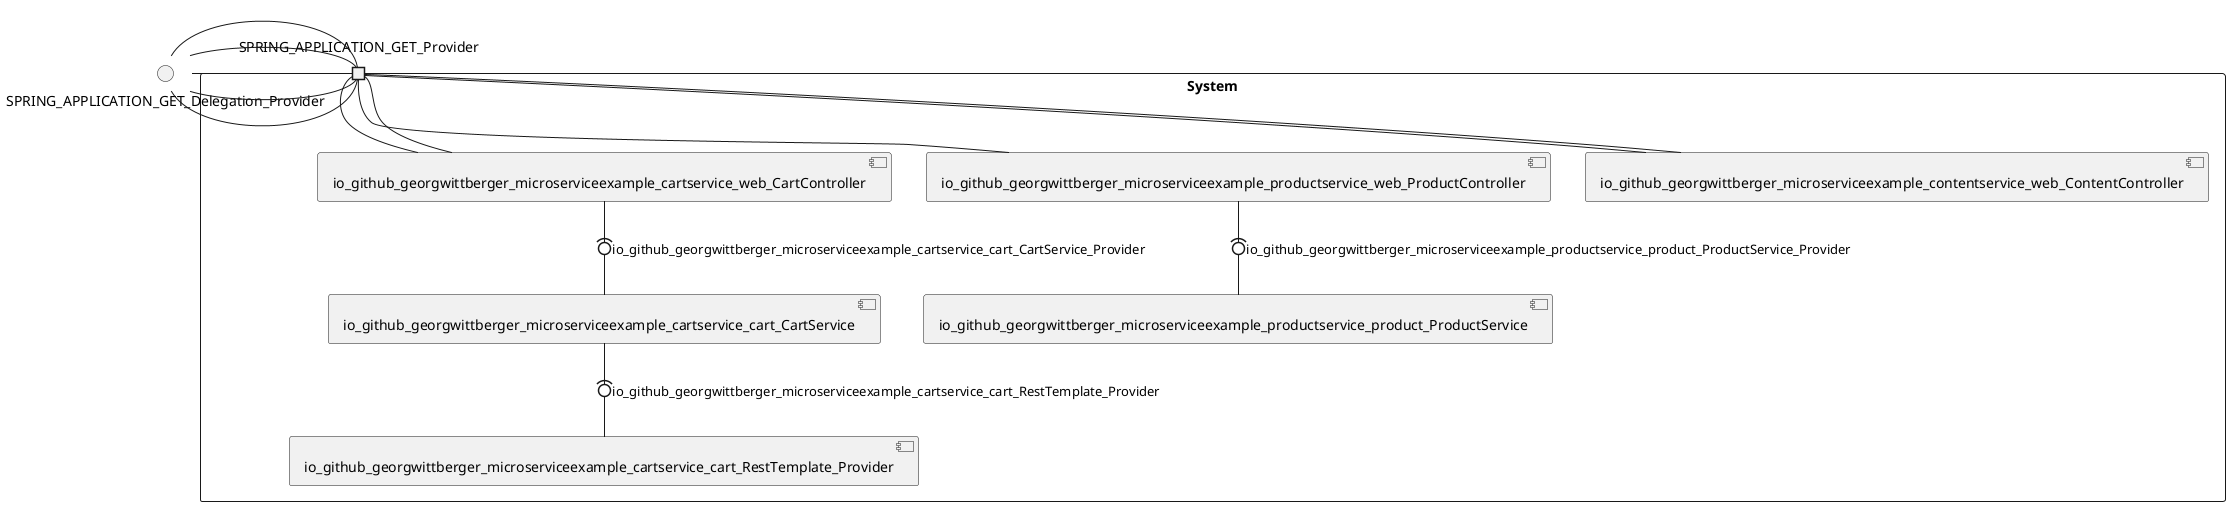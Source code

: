 @startuml
skinparam fixCircleLabelOverlapping true
skinparam componentStyle uml2
() SPRING_APPLICATION_GET_Delegation_Provider
rectangle System {
[io_github_georgwittberger_microserviceexample_cartservice_cart_CartService] [[georgwittberger-apache-spring-boot-microservice-example.repository#_CosO6sreEe6Tn5kgghTZbA]]
[io_github_georgwittberger_microserviceexample_cartservice_cart_RestTemplate_Provider] [[georgwittberger-apache-spring-boot-microservice-example.repository#_CosO6sreEe6Tn5kgghTZbA]]
[io_github_georgwittberger_microserviceexample_cartservice_web_CartController] [[georgwittberger-apache-spring-boot-microservice-example.repository#_CosO6sreEe6Tn5kgghTZbA]]
[io_github_georgwittberger_microserviceexample_contentservice_web_ContentController] [[georgwittberger-apache-spring-boot-microservice-example.repository#_CosO6sreEe6Tn5kgghTZbA]]
[io_github_georgwittberger_microserviceexample_productservice_product_ProductService] [[georgwittberger-apache-spring-boot-microservice-example.repository#_CosO6sreEe6Tn5kgghTZbA]]
[io_github_georgwittberger_microserviceexample_productservice_web_ProductController] [[georgwittberger-apache-spring-boot-microservice-example.repository#_CosO6sreEe6Tn5kgghTZbA]]
port SPRING_APPLICATION_GET_Provider
SPRING_APPLICATION_GET_Delegation_Provider - SPRING_APPLICATION_GET_Provider
SPRING_APPLICATION_GET_Provider - [io_github_georgwittberger_microserviceexample_contentservice_web_ContentController]
port SPRING_APPLICATION_GET_Provider
SPRING_APPLICATION_GET_Delegation_Provider - SPRING_APPLICATION_GET_Provider
SPRING_APPLICATION_GET_Provider - [io_github_georgwittberger_microserviceexample_contentservice_web_ContentController]
port SPRING_APPLICATION_GET_Provider
SPRING_APPLICATION_GET_Delegation_Provider - SPRING_APPLICATION_GET_Provider
SPRING_APPLICATION_GET_Provider - [io_github_georgwittberger_microserviceexample_cartservice_web_CartController]
port SPRING_APPLICATION_GET_Provider
SPRING_APPLICATION_GET_Delegation_Provider - SPRING_APPLICATION_GET_Provider
SPRING_APPLICATION_GET_Provider - [io_github_georgwittberger_microserviceexample_cartservice_web_CartController]
port SPRING_APPLICATION_GET_Provider
SPRING_APPLICATION_GET_Delegation_Provider - SPRING_APPLICATION_GET_Provider
SPRING_APPLICATION_GET_Provider - [io_github_georgwittberger_microserviceexample_productservice_web_ProductController]
[io_github_georgwittberger_microserviceexample_cartservice_web_CartController] -(0- [io_github_georgwittberger_microserviceexample_cartservice_cart_CartService] : io_github_georgwittberger_microserviceexample_cartservice_cart_CartService_Provider
[io_github_georgwittberger_microserviceexample_cartservice_cart_CartService] -(0- [io_github_georgwittberger_microserviceexample_cartservice_cart_RestTemplate_Provider] : io_github_georgwittberger_microserviceexample_cartservice_cart_RestTemplate_Provider
[io_github_georgwittberger_microserviceexample_productservice_web_ProductController] -(0- [io_github_georgwittberger_microserviceexample_productservice_product_ProductService] : io_github_georgwittberger_microserviceexample_productservice_product_ProductService_Provider
}

@enduml
